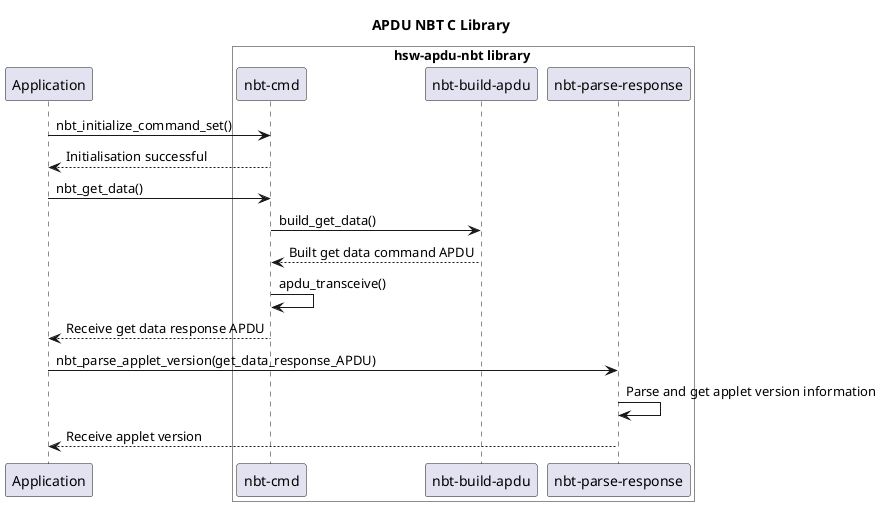 @startuml hsw-apdu-nbt-interaction
title APDU NBT C Library
participant Application
box hsw-apdu-nbt library #FFF
participant "nbt-cmd" as nbt_cmd
participant "nbt-build-apdu" as nbt_build_apdu
participant "nbt-parse-response" as nbt_parse_response
box end
Application->nbt_cmd:nbt_initialize_command_set()
Application<--nbt_cmd:Initialisation successful
Application->nbt_cmd:nbt_get_data()
nbt_cmd->nbt_build_apdu: build_get_data()
nbt_cmd<--nbt_build_apdu: Built get data command APDU
nbt_cmd->nbt_cmd:apdu_transceive()
Application<--nbt_cmd:Receive get data response APDU
Application->nbt_parse_response:nbt_parse_applet_version(get_data_response_APDU)
nbt_parse_response->nbt_parse_response: Parse and get applet version information
Application<--nbt_parse_response:Receive applet version
@enduml

@startuml hsw-ndef-interaction
title NDEF C Library
participant Application
box hsw-ndef library #FFF
participant "ifx-ndef-record-uri" as uri_record
participant "ifx-ndef-message" as ndef_message
participant "ifx-ndef-record" as ndef_record
participant "ifx-record-handler-uri" as uri_record_handler
box end
Application->uri_record: ifx_record_uri_new(uri_record_handle)
uri_record->uri_record: Create record handle with \n**ifx_record_uri_t** data
Application<--uri_record: New uri_record_handle
Application->uri_record: ifx_record_uri_set_uri\n(uri_record_handle, uri)
uri_record->uri_record: Update uri_record_handle with **uri** data
Application<--uri_record: Updated uri record handle
Application->ndef_message: ifx_ndef_message_encode(uri_record_handle, 1,\n encoded_ndef_message)
ndef_message->ndef_record: record_handler_encode(uri_record_handle,\n encoded_ndef_record)
ndef_record->uri_record_handler: record_handler_uri_encode(encoded_uri_record, uri_record_data,\n uri_record_data_length 
uri_record_handler-->ndef_record: Encoded uri record
ndef_record-->ndef_message: Encoded ndef record
Application<--ndef_message: Encoded ndef messaage
Application->ndef_message: ifx_ndef_message_decode(ndef_message, \ncount_of_decoded_record_handles,\ndecoded_record_handles)
ndef_message->ndef_record: record_handler_decode(ndef_record, \ndecoded_record_handle)
ndef_record->uri_record_handler: record_handler_uri_decode(uri_record_data, uri_record_data_length,\n record_details)
uri_record_handler-->ndef_record: Decoded uri record
ndef_record-->ndef_message: Decoded uri record
Application<--ndef_message: Decoded record handles
Application->uri_record: ifx_record_uri_get_uri\n(decoded_record_handle, uri)
uri_record->uri_record: Get **uri** data \nfrom decoded record handle
Application<--uri_record: uri
@enduml

@startuml hsw-ndef-bp-interaction
title NBT NDEF Brand Protection C Library
participant Application
box hsw-ndef-bp library #FFF
participant "ifx-ndef-record-bp" as bp_record
participant "ifx-ndef-message" as ndef_message
participant "ifx-ndef-record" as ndef_record
participant "ifx-record-handler-bp" as bp_record_handler
box  end 
->bp_record: ifx_record_bp_register()
bp_record->ndef_record: ifx_ndef_record_register_handle()
ndef_record->bp_record: Registered BrandProtection record successfully
<-bp_record: Registered successfully
->bp_record: ifx_record_bp_new(bp_record_handle)
bp_record->bp_record: Create record handle with \n**ifx_record_bp_t** data
<--bp_record: New bp_record_handle
->bp_record: ifx_record_bp_set_certificate_handlers\n(bp_record_handle, certificate_encoder, certificate_decoder)
bp_record->bp_record: Update bp_record_handle with **certificate encoder and decoder** data
<--bp_record: Updated bp_record_handle
->bp_record: ifx_record_bp_set_certificate\n(bp_record_handle, certificate)
bp_record->bp_record: Update bp_record_handle with **certificate** data
<--bp_record: Updated bp_record_handle
->ndef_message: ifx_ndef_message_encode(bp_record_handle, 1,\n encoded_ndef_message)
ndef_message->ndef_record: record_handler_encode(bp_record_handle,\n encoded_ndef_record)
ndef_record->bp_record_handler: record_handler_bp_encode(encoded_bp_record, bp_record_data,\n bp_record_data_length 
bp_record_handler-->ndef_record: Updated encoded_bp_record
ndef_record-->ndef_message: Updated encoded_ndef_record
<--ndef_message: Updated encoded_ndef_messaage
->ndef_message: ifx_ndef_message_decode(ndef_message, \ncount_of_decoded_record_handles,\ndecoded_record_handles)
ndef_message->ndef_record: record_handler_decode(ndef_record, \ndecoded_record_handle)
ndef_record->bp_record_handler: record_handler_bp_decode(bp_record_data, bp_record_data_length,\n record_details)
bp_record_handler-->ndef_record: Decoded bp_record_data and bp_record_data_length
ndef_record-->ndef_message: Decoded decoded_record_handle
<--ndef_message: Decoded decoded_record_handles
->bp_record: ifx_record_bp_get_certificate\n(decoded_record_handle, certificate)
bp_record->bp_record: Get **certificate** data \nfrom decoded record handle
<--bp_record: certificate
@enduml

@startuml hsw-nbt-interaction
title OPTIGA™ Authenticate NBT Host Library for C
participant "User Application" as app
participant "hsw-ndef" as libndef
participant "hsw-apdu-nbt" as libnbt
participant "hsw-t1prime" as libt1prime

group Prepare the NDEF message
    app -> libndef: ifx_record_uri_new(uri_record_handle)
    app <-- libndef: Updated uri_record_handle
    app -> libndef: ifx_ndef_message_encode(&uri_record_handle, encoded_ndef_message, 1)
    app <-- libndef: uri record handle encoded as ndef message
end

group Initialize the communication channel
    app -> libt1prime: t1prime_initialize(&protocol, &i2c_driver)
    app <-- libt1prime: I2C Communication channel
end

group Update the NDEF message into NBT application
    app -> libnbt: nbt_initialize_command_set(&cmd_set, &protocol, &logger)
    app <-- libnbt: Commandset
    
    app -> libnbt: nbt_select_application()
    libnbt -> libnbt: build_select_application()
    libnbt -> libt1prime: apdu_transceive()
    libnbt <-- libt1prime: Receive response-APDU
    app <-- libnbt: Response

    app -> libnbt: nbt_select_file_by_id(&cmd_set, file_id)
    libnbt -> libnbt: build_select_file_by_id(file_id)
    libnbt -> libt1prime: apdu_transceive()
    libnbt <-- libt1prime: Receive response-APDU
    app <-- libnbt: Response

    app -> libnbt: nbt_update_binary(&cmd_set, offset, sizeof(ndef_message), ndef_message)
    libnbt -> libnbt: build_update_binary(offset, sizeof(ndef_mesesaage), ndef_message)
    libnbt -> libt1prime: apdu_transceive()
    libnbt <-- libt1prime: Receive response-APDU
    app <-- libnbt: Response
end

group Disconnect and dispose
    app -> libt1prime: t1prime_destroy()
    app <-- libt1prime: Success

end
@enduml
